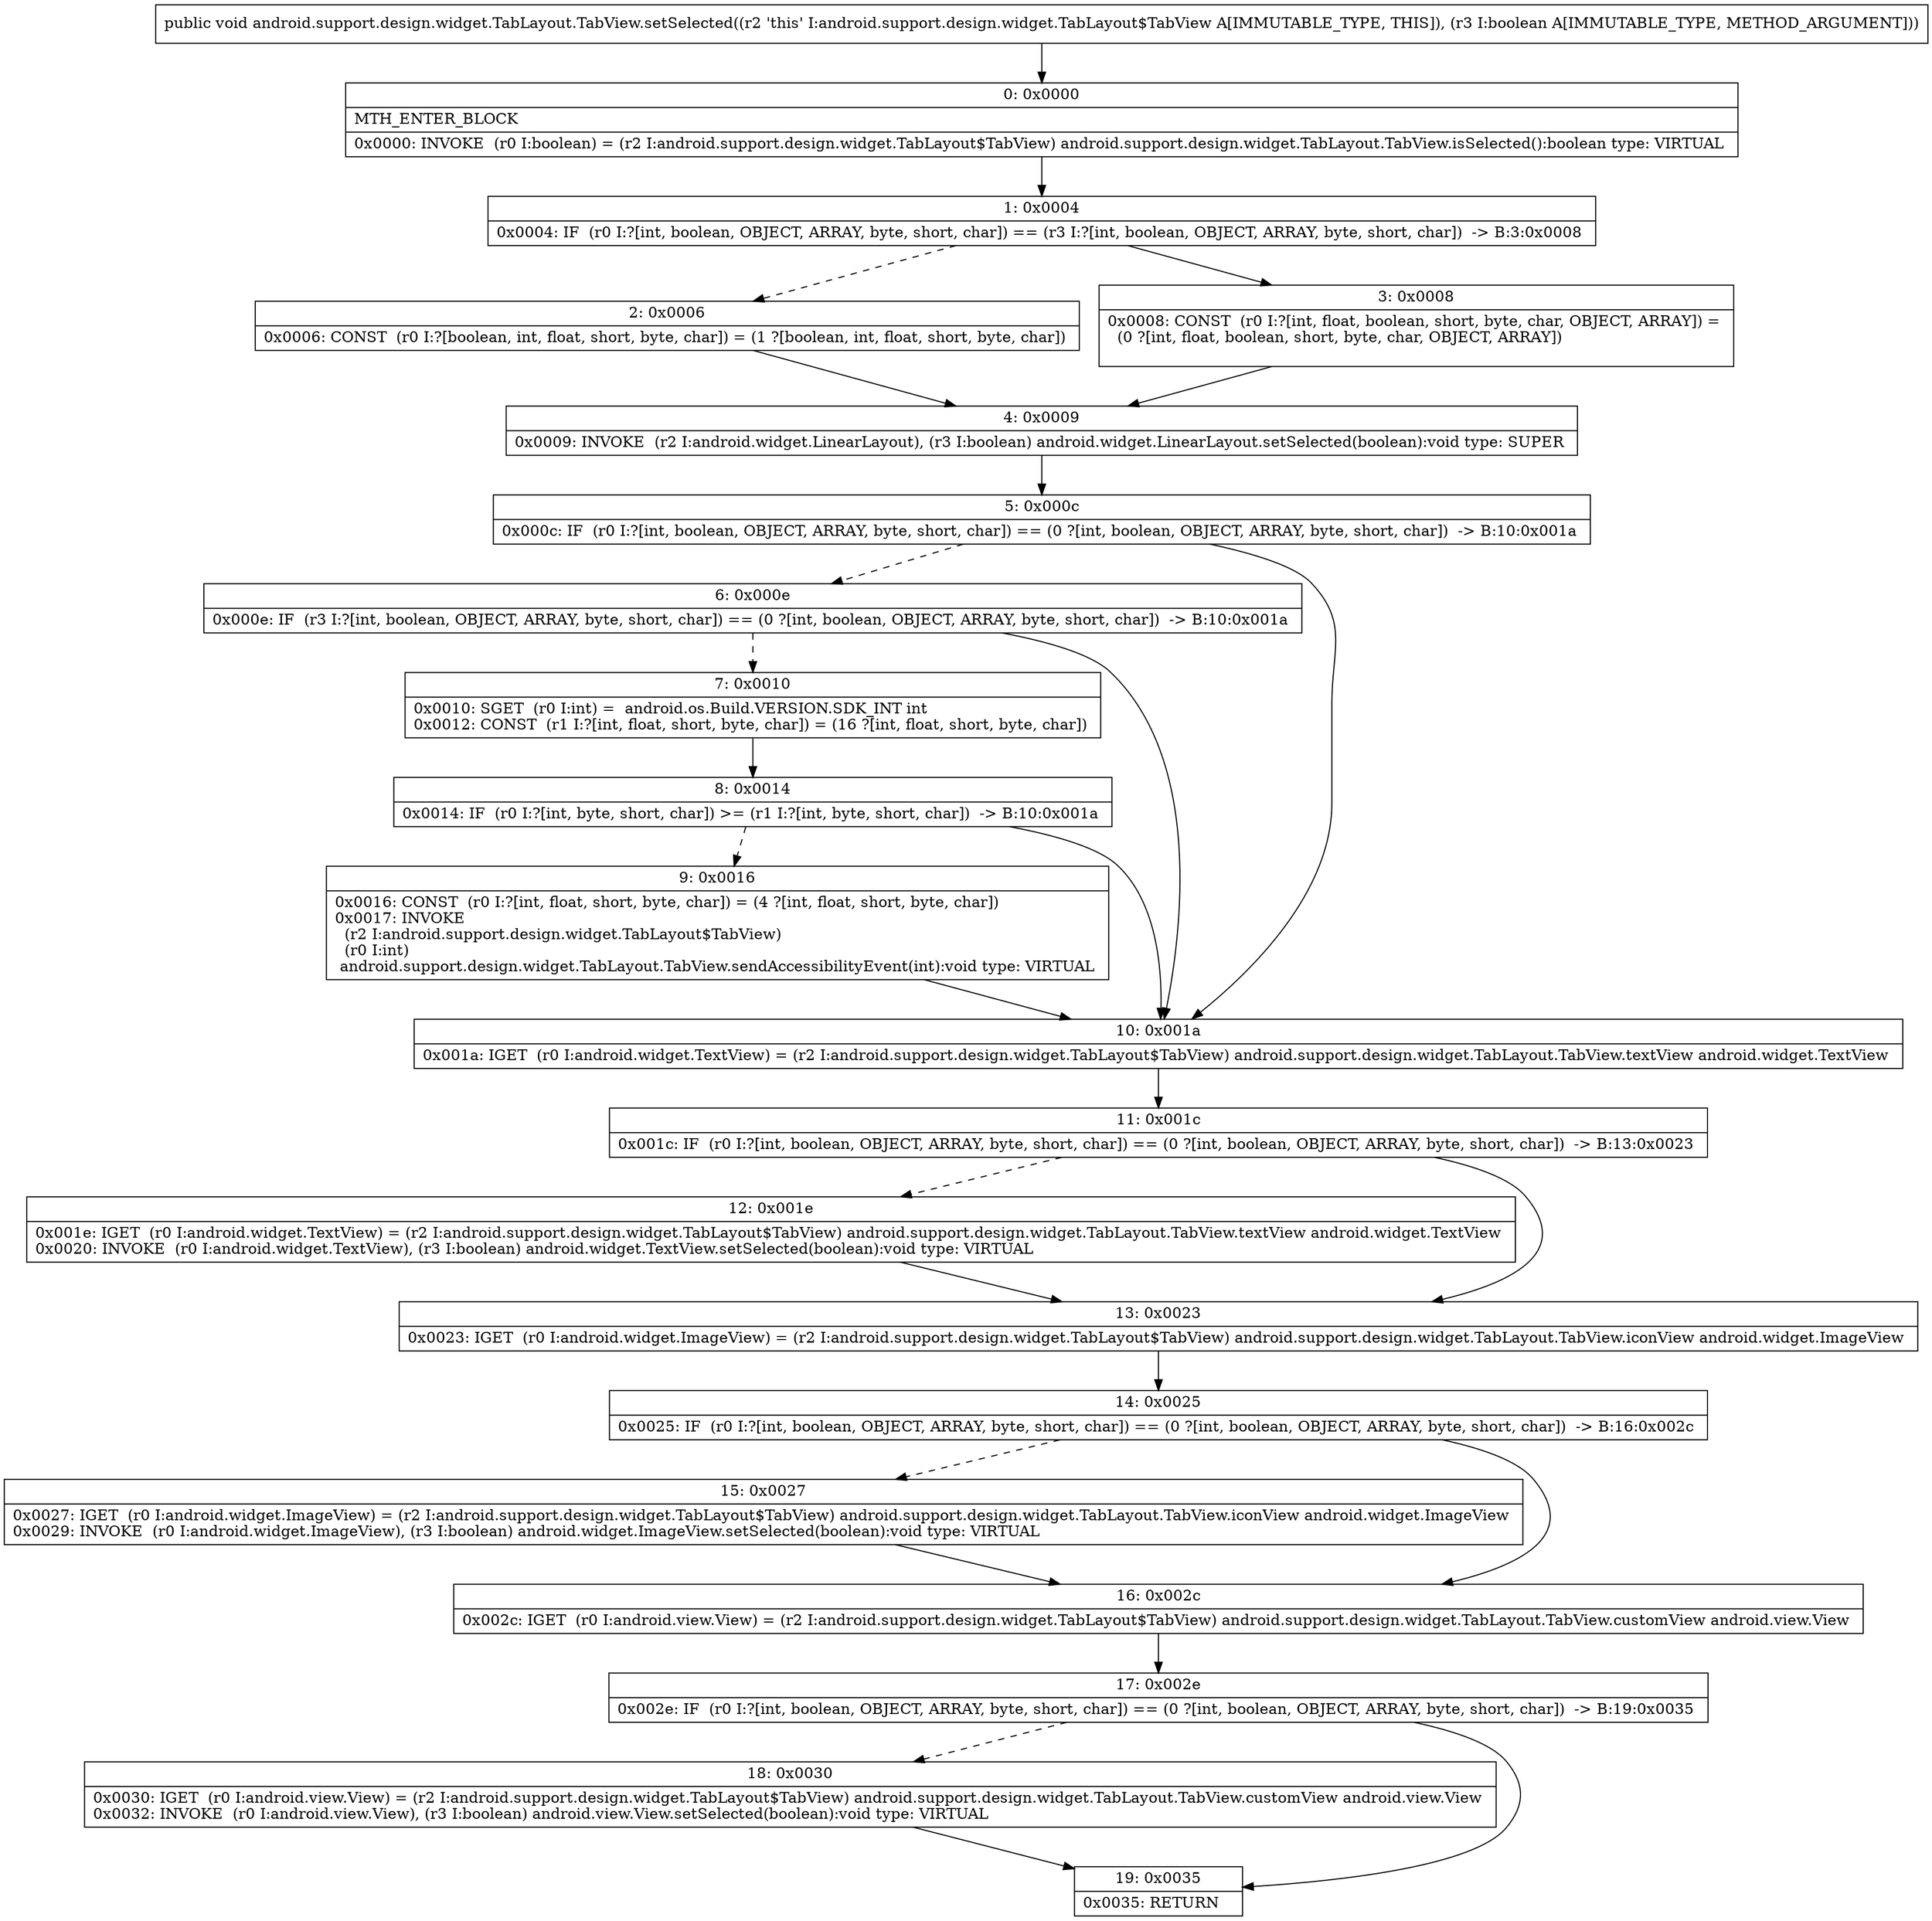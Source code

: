 digraph "CFG forandroid.support.design.widget.TabLayout.TabView.setSelected(Z)V" {
Node_0 [shape=record,label="{0\:\ 0x0000|MTH_ENTER_BLOCK\l|0x0000: INVOKE  (r0 I:boolean) = (r2 I:android.support.design.widget.TabLayout$TabView) android.support.design.widget.TabLayout.TabView.isSelected():boolean type: VIRTUAL \l}"];
Node_1 [shape=record,label="{1\:\ 0x0004|0x0004: IF  (r0 I:?[int, boolean, OBJECT, ARRAY, byte, short, char]) == (r3 I:?[int, boolean, OBJECT, ARRAY, byte, short, char])  \-\> B:3:0x0008 \l}"];
Node_2 [shape=record,label="{2\:\ 0x0006|0x0006: CONST  (r0 I:?[boolean, int, float, short, byte, char]) = (1 ?[boolean, int, float, short, byte, char]) \l}"];
Node_3 [shape=record,label="{3\:\ 0x0008|0x0008: CONST  (r0 I:?[int, float, boolean, short, byte, char, OBJECT, ARRAY]) = \l  (0 ?[int, float, boolean, short, byte, char, OBJECT, ARRAY])\l \l}"];
Node_4 [shape=record,label="{4\:\ 0x0009|0x0009: INVOKE  (r2 I:android.widget.LinearLayout), (r3 I:boolean) android.widget.LinearLayout.setSelected(boolean):void type: SUPER \l}"];
Node_5 [shape=record,label="{5\:\ 0x000c|0x000c: IF  (r0 I:?[int, boolean, OBJECT, ARRAY, byte, short, char]) == (0 ?[int, boolean, OBJECT, ARRAY, byte, short, char])  \-\> B:10:0x001a \l}"];
Node_6 [shape=record,label="{6\:\ 0x000e|0x000e: IF  (r3 I:?[int, boolean, OBJECT, ARRAY, byte, short, char]) == (0 ?[int, boolean, OBJECT, ARRAY, byte, short, char])  \-\> B:10:0x001a \l}"];
Node_7 [shape=record,label="{7\:\ 0x0010|0x0010: SGET  (r0 I:int) =  android.os.Build.VERSION.SDK_INT int \l0x0012: CONST  (r1 I:?[int, float, short, byte, char]) = (16 ?[int, float, short, byte, char]) \l}"];
Node_8 [shape=record,label="{8\:\ 0x0014|0x0014: IF  (r0 I:?[int, byte, short, char]) \>= (r1 I:?[int, byte, short, char])  \-\> B:10:0x001a \l}"];
Node_9 [shape=record,label="{9\:\ 0x0016|0x0016: CONST  (r0 I:?[int, float, short, byte, char]) = (4 ?[int, float, short, byte, char]) \l0x0017: INVOKE  \l  (r2 I:android.support.design.widget.TabLayout$TabView)\l  (r0 I:int)\l android.support.design.widget.TabLayout.TabView.sendAccessibilityEvent(int):void type: VIRTUAL \l}"];
Node_10 [shape=record,label="{10\:\ 0x001a|0x001a: IGET  (r0 I:android.widget.TextView) = (r2 I:android.support.design.widget.TabLayout$TabView) android.support.design.widget.TabLayout.TabView.textView android.widget.TextView \l}"];
Node_11 [shape=record,label="{11\:\ 0x001c|0x001c: IF  (r0 I:?[int, boolean, OBJECT, ARRAY, byte, short, char]) == (0 ?[int, boolean, OBJECT, ARRAY, byte, short, char])  \-\> B:13:0x0023 \l}"];
Node_12 [shape=record,label="{12\:\ 0x001e|0x001e: IGET  (r0 I:android.widget.TextView) = (r2 I:android.support.design.widget.TabLayout$TabView) android.support.design.widget.TabLayout.TabView.textView android.widget.TextView \l0x0020: INVOKE  (r0 I:android.widget.TextView), (r3 I:boolean) android.widget.TextView.setSelected(boolean):void type: VIRTUAL \l}"];
Node_13 [shape=record,label="{13\:\ 0x0023|0x0023: IGET  (r0 I:android.widget.ImageView) = (r2 I:android.support.design.widget.TabLayout$TabView) android.support.design.widget.TabLayout.TabView.iconView android.widget.ImageView \l}"];
Node_14 [shape=record,label="{14\:\ 0x0025|0x0025: IF  (r0 I:?[int, boolean, OBJECT, ARRAY, byte, short, char]) == (0 ?[int, boolean, OBJECT, ARRAY, byte, short, char])  \-\> B:16:0x002c \l}"];
Node_15 [shape=record,label="{15\:\ 0x0027|0x0027: IGET  (r0 I:android.widget.ImageView) = (r2 I:android.support.design.widget.TabLayout$TabView) android.support.design.widget.TabLayout.TabView.iconView android.widget.ImageView \l0x0029: INVOKE  (r0 I:android.widget.ImageView), (r3 I:boolean) android.widget.ImageView.setSelected(boolean):void type: VIRTUAL \l}"];
Node_16 [shape=record,label="{16\:\ 0x002c|0x002c: IGET  (r0 I:android.view.View) = (r2 I:android.support.design.widget.TabLayout$TabView) android.support.design.widget.TabLayout.TabView.customView android.view.View \l}"];
Node_17 [shape=record,label="{17\:\ 0x002e|0x002e: IF  (r0 I:?[int, boolean, OBJECT, ARRAY, byte, short, char]) == (0 ?[int, boolean, OBJECT, ARRAY, byte, short, char])  \-\> B:19:0x0035 \l}"];
Node_18 [shape=record,label="{18\:\ 0x0030|0x0030: IGET  (r0 I:android.view.View) = (r2 I:android.support.design.widget.TabLayout$TabView) android.support.design.widget.TabLayout.TabView.customView android.view.View \l0x0032: INVOKE  (r0 I:android.view.View), (r3 I:boolean) android.view.View.setSelected(boolean):void type: VIRTUAL \l}"];
Node_19 [shape=record,label="{19\:\ 0x0035|0x0035: RETURN   \l}"];
MethodNode[shape=record,label="{public void android.support.design.widget.TabLayout.TabView.setSelected((r2 'this' I:android.support.design.widget.TabLayout$TabView A[IMMUTABLE_TYPE, THIS]), (r3 I:boolean A[IMMUTABLE_TYPE, METHOD_ARGUMENT])) }"];
MethodNode -> Node_0;
Node_0 -> Node_1;
Node_1 -> Node_2[style=dashed];
Node_1 -> Node_3;
Node_2 -> Node_4;
Node_3 -> Node_4;
Node_4 -> Node_5;
Node_5 -> Node_6[style=dashed];
Node_5 -> Node_10;
Node_6 -> Node_7[style=dashed];
Node_6 -> Node_10;
Node_7 -> Node_8;
Node_8 -> Node_9[style=dashed];
Node_8 -> Node_10;
Node_9 -> Node_10;
Node_10 -> Node_11;
Node_11 -> Node_12[style=dashed];
Node_11 -> Node_13;
Node_12 -> Node_13;
Node_13 -> Node_14;
Node_14 -> Node_15[style=dashed];
Node_14 -> Node_16;
Node_15 -> Node_16;
Node_16 -> Node_17;
Node_17 -> Node_18[style=dashed];
Node_17 -> Node_19;
Node_18 -> Node_19;
}

